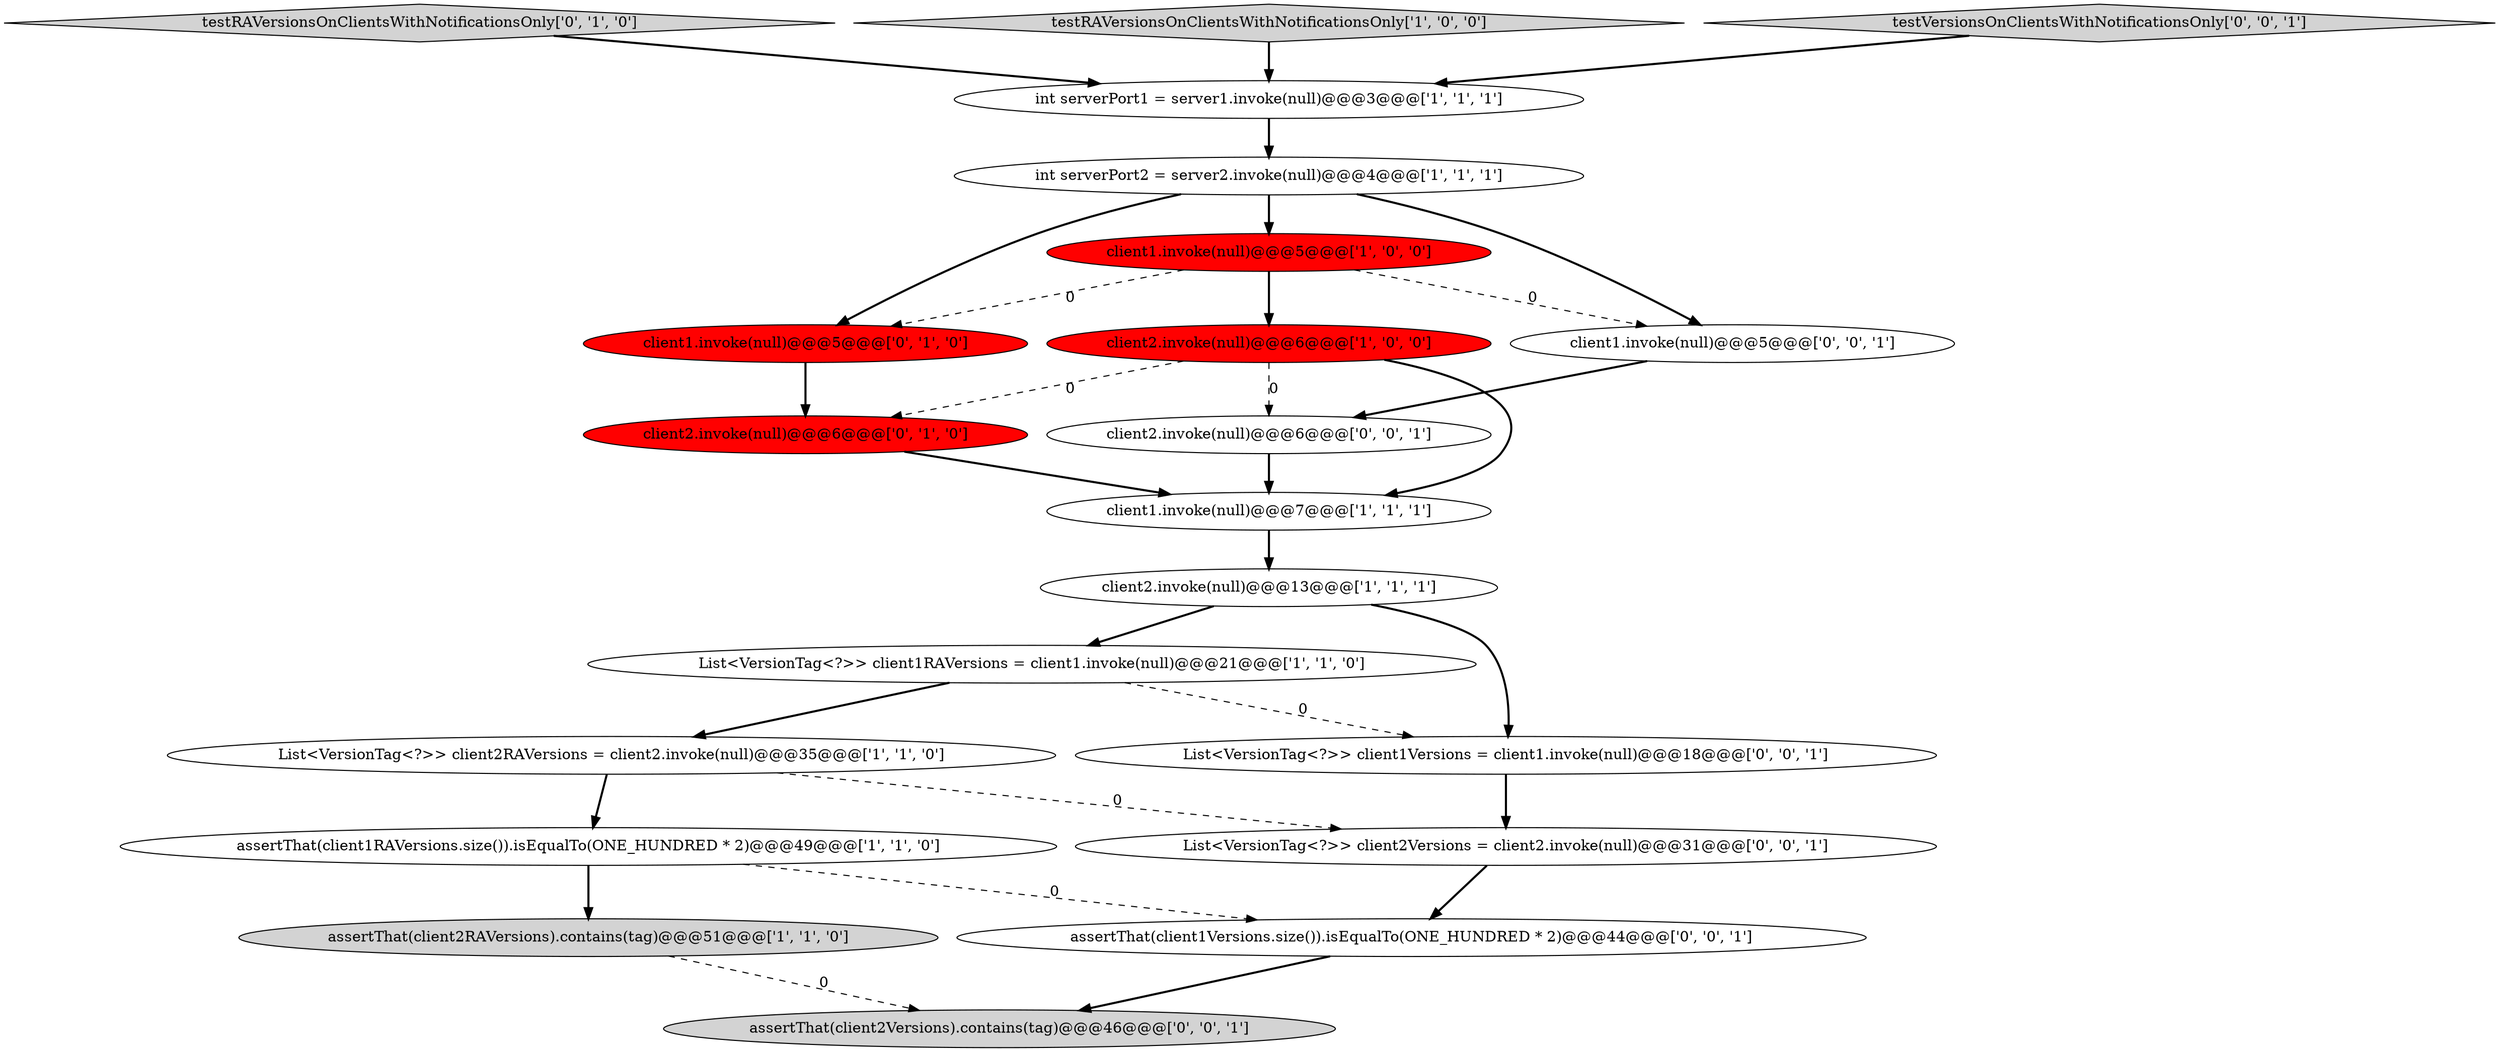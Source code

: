 digraph {
18 [style = filled, label = "assertThat(client2Versions).contains(tag)@@@46@@@['0', '0', '1']", fillcolor = lightgray, shape = ellipse image = "AAA0AAABBB3BBB"];
20 [style = filled, label = "client2.invoke(null)@@@6@@@['0', '0', '1']", fillcolor = white, shape = ellipse image = "AAA0AAABBB3BBB"];
16 [style = filled, label = "assertThat(client1Versions.size()).isEqualTo(ONE_HUNDRED * 2)@@@44@@@['0', '0', '1']", fillcolor = white, shape = ellipse image = "AAA0AAABBB3BBB"];
2 [style = filled, label = "client2.invoke(null)@@@6@@@['1', '0', '0']", fillcolor = red, shape = ellipse image = "AAA1AAABBB1BBB"];
6 [style = filled, label = "client1.invoke(null)@@@5@@@['1', '0', '0']", fillcolor = red, shape = ellipse image = "AAA1AAABBB1BBB"];
4 [style = filled, label = "int serverPort2 = server2.invoke(null)@@@4@@@['1', '1', '1']", fillcolor = white, shape = ellipse image = "AAA0AAABBB1BBB"];
11 [style = filled, label = "client2.invoke(null)@@@6@@@['0', '1', '0']", fillcolor = red, shape = ellipse image = "AAA1AAABBB2BBB"];
13 [style = filled, label = "testRAVersionsOnClientsWithNotificationsOnly['0', '1', '0']", fillcolor = lightgray, shape = diamond image = "AAA0AAABBB2BBB"];
3 [style = filled, label = "assertThat(client2RAVersions).contains(tag)@@@51@@@['1', '1', '0']", fillcolor = lightgray, shape = ellipse image = "AAA0AAABBB1BBB"];
12 [style = filled, label = "client1.invoke(null)@@@5@@@['0', '1', '0']", fillcolor = red, shape = ellipse image = "AAA1AAABBB2BBB"];
0 [style = filled, label = "int serverPort1 = server1.invoke(null)@@@3@@@['1', '1', '1']", fillcolor = white, shape = ellipse image = "AAA0AAABBB1BBB"];
8 [style = filled, label = "List<VersionTag<?>> client1RAVersions = client1.invoke(null)@@@21@@@['1', '1', '0']", fillcolor = white, shape = ellipse image = "AAA0AAABBB1BBB"];
5 [style = filled, label = "client2.invoke(null)@@@13@@@['1', '1', '1']", fillcolor = white, shape = ellipse image = "AAA0AAABBB1BBB"];
9 [style = filled, label = "testRAVersionsOnClientsWithNotificationsOnly['1', '0', '0']", fillcolor = lightgray, shape = diamond image = "AAA0AAABBB1BBB"];
1 [style = filled, label = "client1.invoke(null)@@@7@@@['1', '1', '1']", fillcolor = white, shape = ellipse image = "AAA0AAABBB1BBB"];
17 [style = filled, label = "List<VersionTag<?>> client2Versions = client2.invoke(null)@@@31@@@['0', '0', '1']", fillcolor = white, shape = ellipse image = "AAA0AAABBB3BBB"];
7 [style = filled, label = "assertThat(client1RAVersions.size()).isEqualTo(ONE_HUNDRED * 2)@@@49@@@['1', '1', '0']", fillcolor = white, shape = ellipse image = "AAA0AAABBB1BBB"];
10 [style = filled, label = "List<VersionTag<?>> client2RAVersions = client2.invoke(null)@@@35@@@['1', '1', '0']", fillcolor = white, shape = ellipse image = "AAA0AAABBB1BBB"];
15 [style = filled, label = "testVersionsOnClientsWithNotificationsOnly['0', '0', '1']", fillcolor = lightgray, shape = diamond image = "AAA0AAABBB3BBB"];
14 [style = filled, label = "List<VersionTag<?>> client1Versions = client1.invoke(null)@@@18@@@['0', '0', '1']", fillcolor = white, shape = ellipse image = "AAA0AAABBB3BBB"];
19 [style = filled, label = "client1.invoke(null)@@@5@@@['0', '0', '1']", fillcolor = white, shape = ellipse image = "AAA0AAABBB3BBB"];
1->5 [style = bold, label=""];
5->8 [style = bold, label=""];
8->10 [style = bold, label=""];
16->18 [style = bold, label=""];
2->20 [style = dashed, label="0"];
9->0 [style = bold, label=""];
4->6 [style = bold, label=""];
11->1 [style = bold, label=""];
2->1 [style = bold, label=""];
7->16 [style = dashed, label="0"];
19->20 [style = bold, label=""];
3->18 [style = dashed, label="0"];
12->11 [style = bold, label=""];
4->19 [style = bold, label=""];
14->17 [style = bold, label=""];
20->1 [style = bold, label=""];
5->14 [style = bold, label=""];
8->14 [style = dashed, label="0"];
10->7 [style = bold, label=""];
7->3 [style = bold, label=""];
6->2 [style = bold, label=""];
6->12 [style = dashed, label="0"];
0->4 [style = bold, label=""];
15->0 [style = bold, label=""];
6->19 [style = dashed, label="0"];
10->17 [style = dashed, label="0"];
4->12 [style = bold, label=""];
2->11 [style = dashed, label="0"];
17->16 [style = bold, label=""];
13->0 [style = bold, label=""];
}
